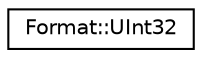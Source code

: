 digraph "Graphical Class Hierarchy"
{
  edge [fontname="Helvetica",fontsize="10",labelfontname="Helvetica",labelfontsize="10"];
  node [fontname="Helvetica",fontsize="10",shape=record];
  rankdir="LR";
  Node1 [label="Format::UInt32",height=0.2,width=0.4,color="black", fillcolor="white", style="filled",URL="$classaworx_1_1lib_1_1strings_1_1Format_1_1UInt32.html"];
}

